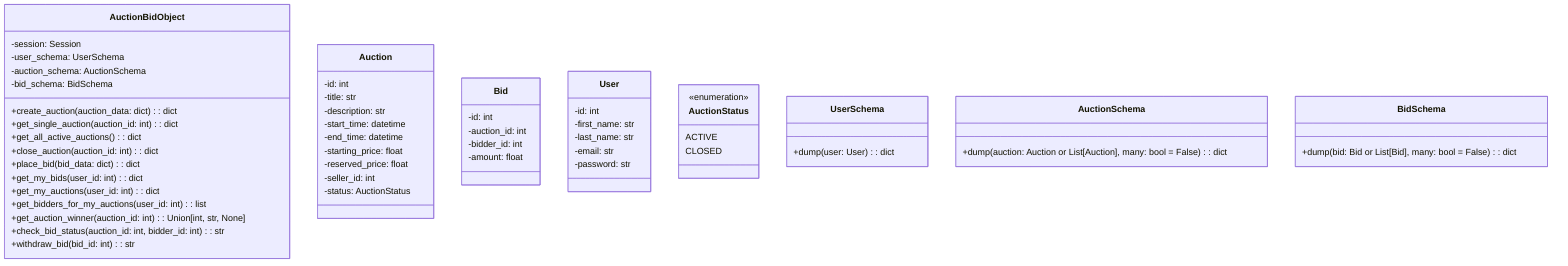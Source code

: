 classDiagram
    class AuctionBidObject {
        -session: Session
        -user_schema: UserSchema
        -auction_schema: AuctionSchema
        -bid_schema: BidSchema
        +create_auction(auction_data: dict): dict
        +get_single_auction(auction_id: int): dict
        +get_all_active_auctions(): dict
        +close_auction(auction_id: int): dict
        +place_bid(bid_data: dict): dict
        +get_my_bids(user_id: int): dict
        +get_my_auctions(user_id: int): dict
        +get_bidders_for_my_auctions(user_id: int): list
        +get_auction_winner(auction_id: int): Union[int, str, None]
        +check_bid_status(auction_id: int, bidder_id: int): str
        +withdraw_bid(bid_id: int): str
    }
    class Auction {
        -id: int
        -title: str
        -description: str
        -start_time: datetime
        -end_time: datetime
        -starting_price: float
        -reserved_price: float
        -seller_id: int
        -status: AuctionStatus
    }
    class Bid {
        -id: int
        -auction_id: int
        -bidder_id: int
        -amount: float
    }
    class User {
        -id: int
        -first_name: str
        -last_name: str
        -email: str
        -password: str
    }
    class AuctionStatus {
        <<enumeration>>
        ACTIVE
        CLOSED
    }
    class UserSchema {
        +dump(user: User): dict
    }
    class AuctionSchema {
        +dump(auction: Auction or List[Auction], many: bool = False): dict
    }
    class BidSchema {
        +dump(bid: Bid or List[Bid], many: bool = False): dict
    }